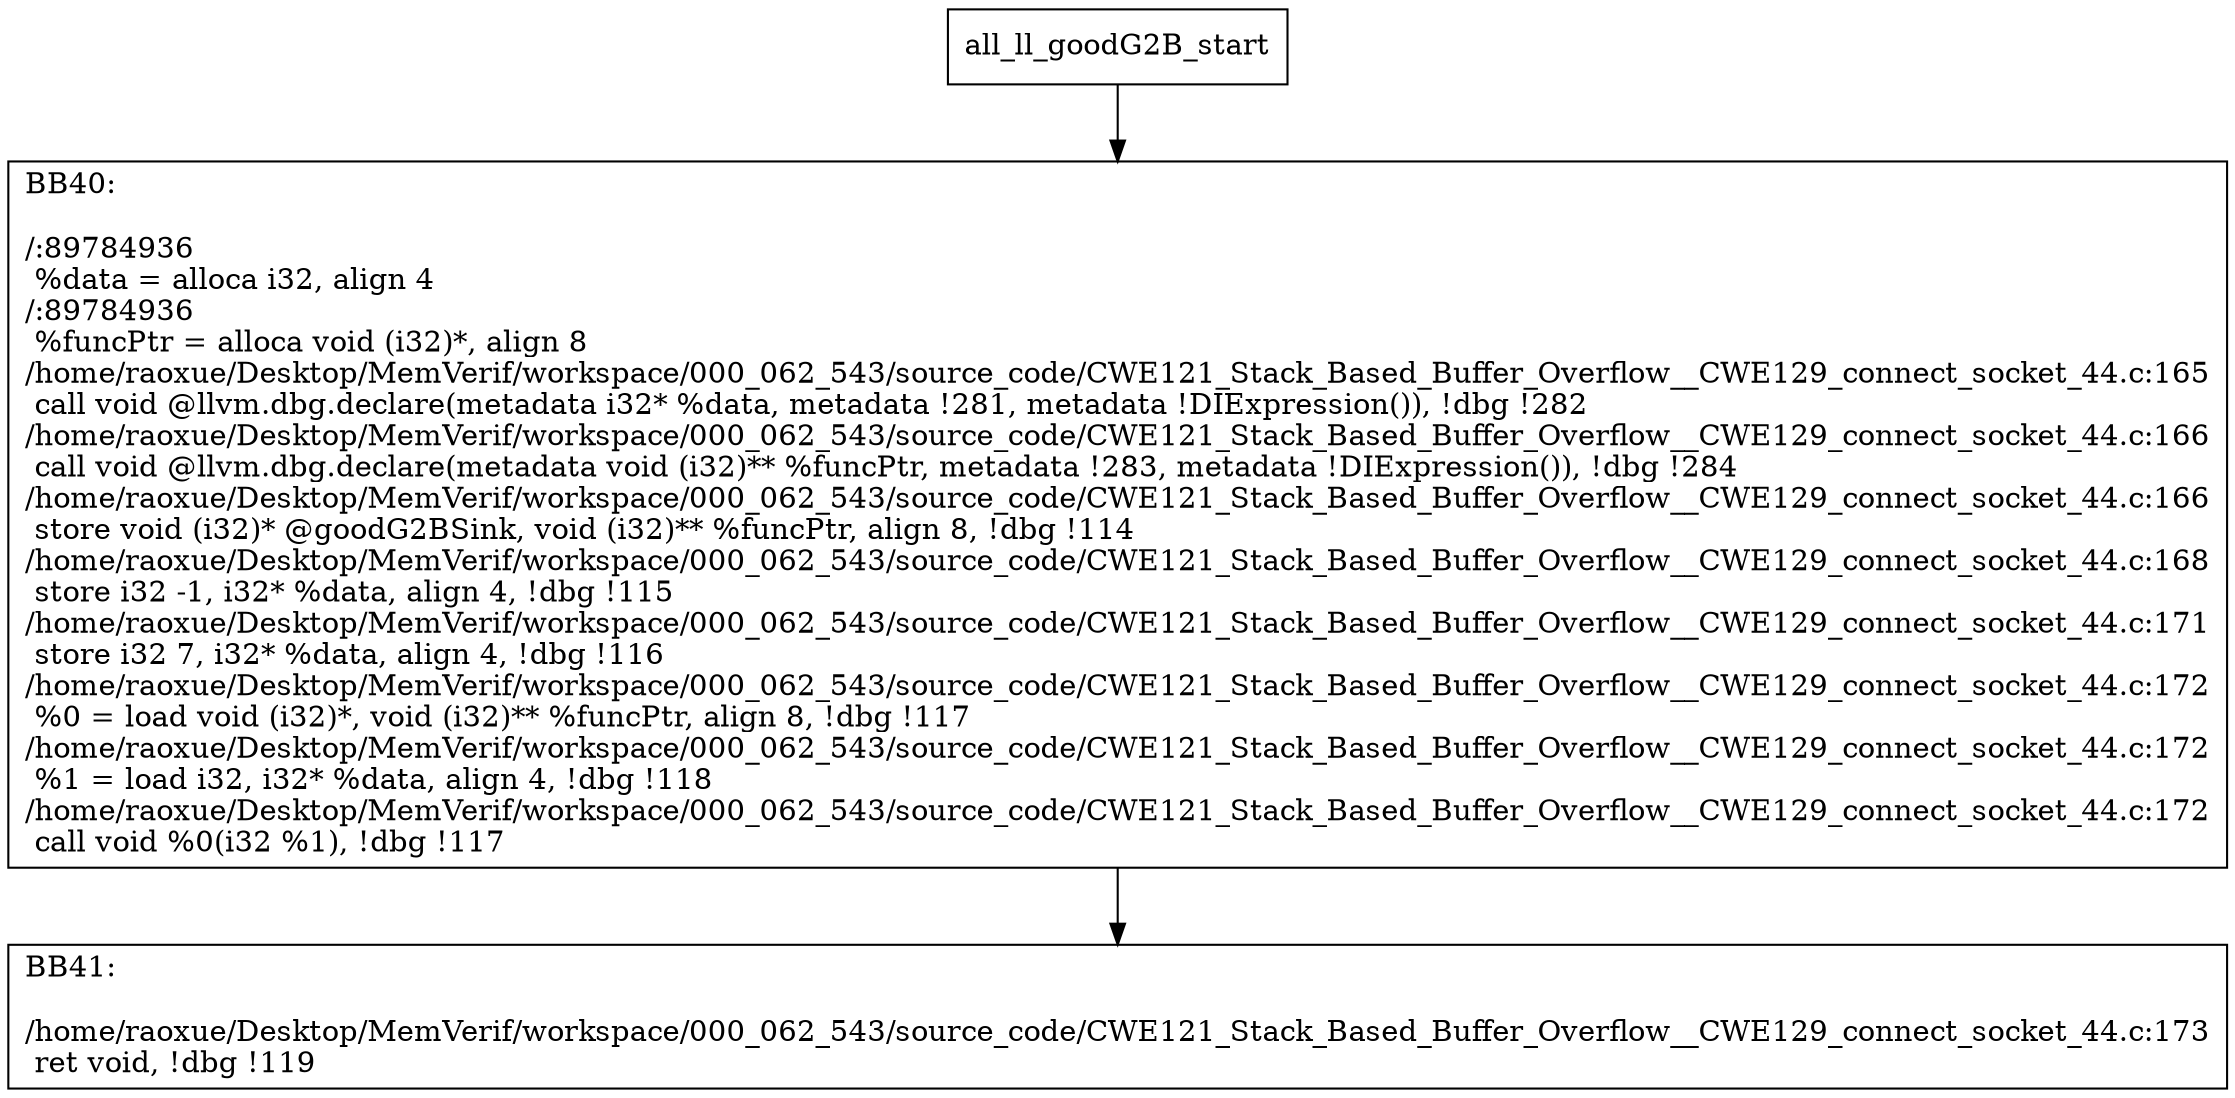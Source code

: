 digraph "CFG for'all_ll_goodG2B' function" {
	BBall_ll_goodG2B_start[shape=record,label="{all_ll_goodG2B_start}"];
	BBall_ll_goodG2B_start-> all_ll_goodG2BBB40;
	all_ll_goodG2BBB40 [shape=record, label="{BB40:\l\l/:89784936\l
  %data = alloca i32, align 4\l
/:89784936\l
  %funcPtr = alloca void (i32)*, align 8\l
/home/raoxue/Desktop/MemVerif/workspace/000_062_543/source_code/CWE121_Stack_Based_Buffer_Overflow__CWE129_connect_socket_44.c:165\l
  call void @llvm.dbg.declare(metadata i32* %data, metadata !281, metadata !DIExpression()), !dbg !282\l
/home/raoxue/Desktop/MemVerif/workspace/000_062_543/source_code/CWE121_Stack_Based_Buffer_Overflow__CWE129_connect_socket_44.c:166\l
  call void @llvm.dbg.declare(metadata void (i32)** %funcPtr, metadata !283, metadata !DIExpression()), !dbg !284\l
/home/raoxue/Desktop/MemVerif/workspace/000_062_543/source_code/CWE121_Stack_Based_Buffer_Overflow__CWE129_connect_socket_44.c:166\l
  store void (i32)* @goodG2BSink, void (i32)** %funcPtr, align 8, !dbg !114\l
/home/raoxue/Desktop/MemVerif/workspace/000_062_543/source_code/CWE121_Stack_Based_Buffer_Overflow__CWE129_connect_socket_44.c:168\l
  store i32 -1, i32* %data, align 4, !dbg !115\l
/home/raoxue/Desktop/MemVerif/workspace/000_062_543/source_code/CWE121_Stack_Based_Buffer_Overflow__CWE129_connect_socket_44.c:171\l
  store i32 7, i32* %data, align 4, !dbg !116\l
/home/raoxue/Desktop/MemVerif/workspace/000_062_543/source_code/CWE121_Stack_Based_Buffer_Overflow__CWE129_connect_socket_44.c:172\l
  %0 = load void (i32)*, void (i32)** %funcPtr, align 8, !dbg !117\l
/home/raoxue/Desktop/MemVerif/workspace/000_062_543/source_code/CWE121_Stack_Based_Buffer_Overflow__CWE129_connect_socket_44.c:172\l
  %1 = load i32, i32* %data, align 4, !dbg !118\l
/home/raoxue/Desktop/MemVerif/workspace/000_062_543/source_code/CWE121_Stack_Based_Buffer_Overflow__CWE129_connect_socket_44.c:172\l
  call void %0(i32 %1), !dbg !117\l
}"];
	all_ll_goodG2BBB40-> all_ll_goodG2BBB41;
	all_ll_goodG2BBB41 [shape=record, label="{BB41:\l\l/home/raoxue/Desktop/MemVerif/workspace/000_062_543/source_code/CWE121_Stack_Based_Buffer_Overflow__CWE129_connect_socket_44.c:173\l
  ret void, !dbg !119\l
}"];
}
